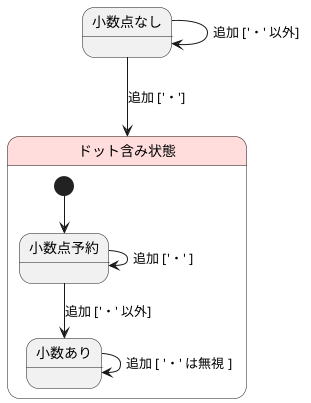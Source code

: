 @startuml
state 小数点なし

  小数点なし -->ドット含み状態 : 追加 ['・']
  小数点なし -->小数点なし : 追加 ['・' 以外]

state ドット含み状態 #FFDDDD {
    [*] --> 小数点予約
   小数点予約 -->小数点予約 : 追加 ['・' ]
   小数点予約 -->小数あり : 追加 ['・' 以外]
   小数あり -->小数あり : 追加 [ '・' は無視 ]
}

@enduml